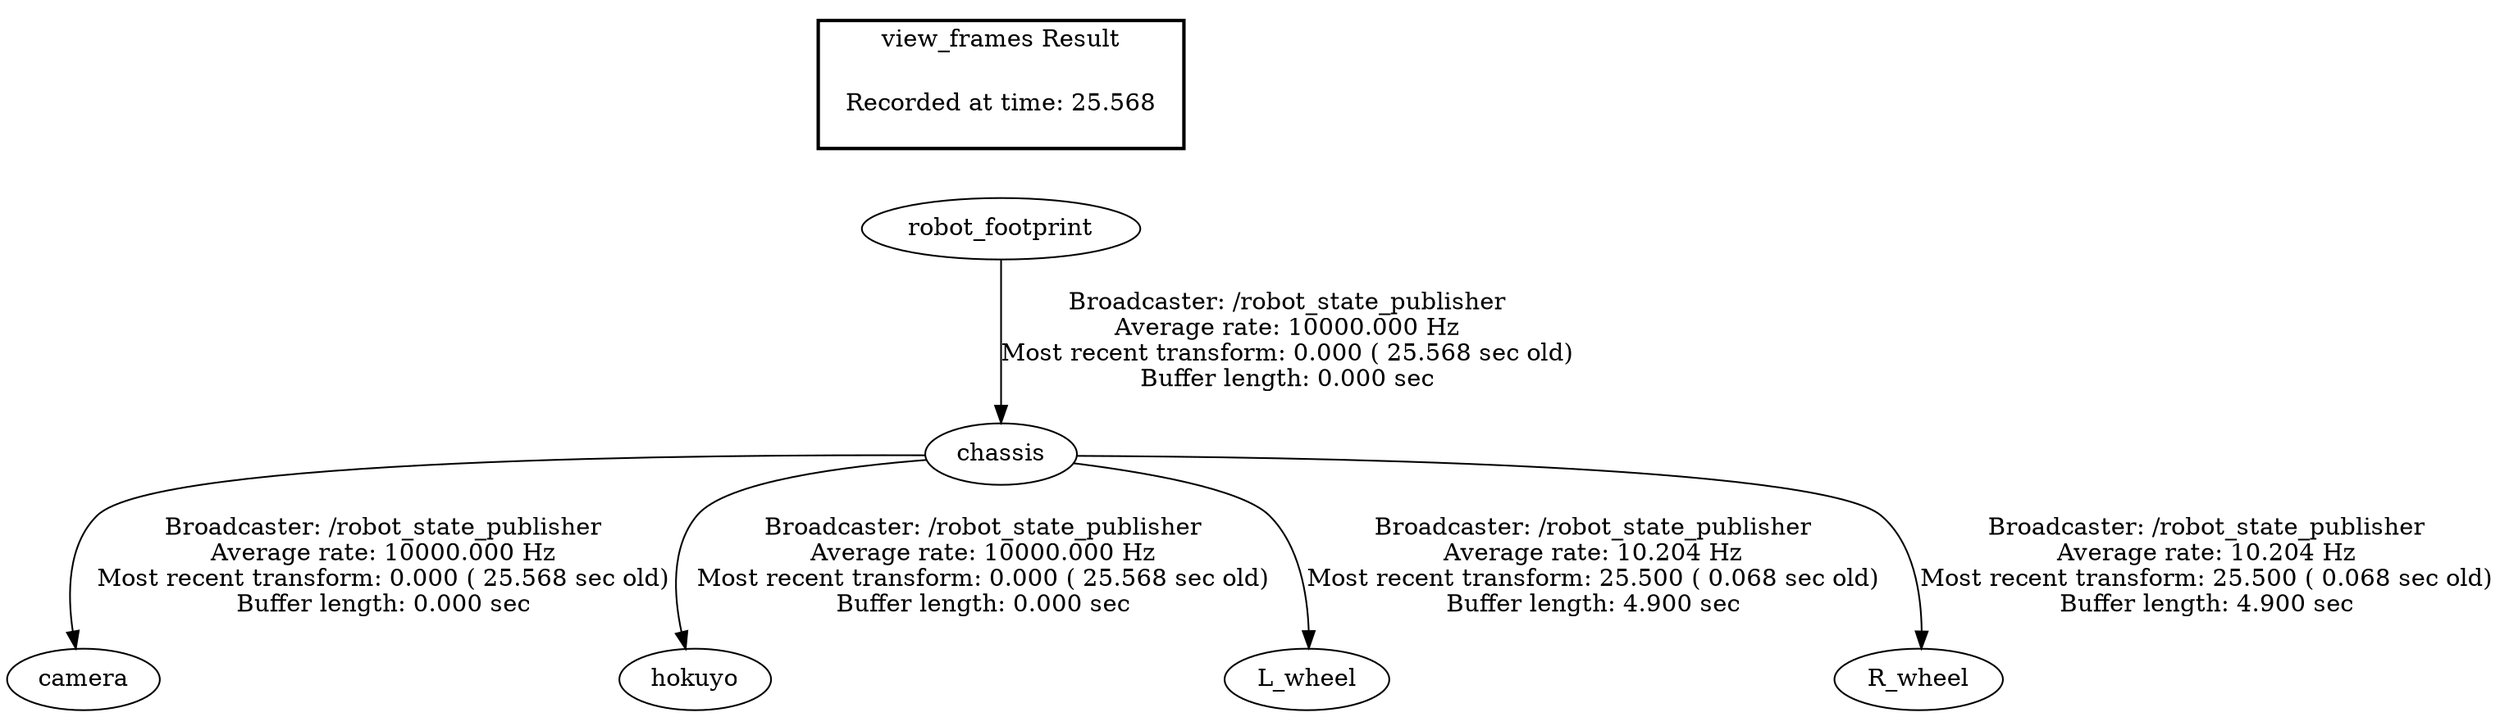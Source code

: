 digraph G {
"chassis" -> "camera"[label="Broadcaster: /robot_state_publisher\nAverage rate: 10000.000 Hz\nMost recent transform: 0.000 ( 25.568 sec old)\nBuffer length: 0.000 sec\n"];
"robot_footprint" -> "chassis"[label="Broadcaster: /robot_state_publisher\nAverage rate: 10000.000 Hz\nMost recent transform: 0.000 ( 25.568 sec old)\nBuffer length: 0.000 sec\n"];
"chassis" -> "hokuyo"[label="Broadcaster: /robot_state_publisher\nAverage rate: 10000.000 Hz\nMost recent transform: 0.000 ( 25.568 sec old)\nBuffer length: 0.000 sec\n"];
"chassis" -> "L_wheel"[label="Broadcaster: /robot_state_publisher\nAverage rate: 10.204 Hz\nMost recent transform: 25.500 ( 0.068 sec old)\nBuffer length: 4.900 sec\n"];
"chassis" -> "R_wheel"[label="Broadcaster: /robot_state_publisher\nAverage rate: 10.204 Hz\nMost recent transform: 25.500 ( 0.068 sec old)\nBuffer length: 4.900 sec\n"];
edge [style=invis];
 subgraph cluster_legend { style=bold; color=black; label ="view_frames Result";
"Recorded at time: 25.568"[ shape=plaintext ] ;
 }->"robot_footprint";
}